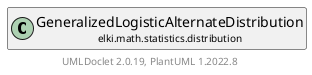 @startuml
    remove .*\.(Instance|Par|Parameterizer|Factory)$
    set namespaceSeparator none
    hide empty fields
    hide empty methods

    class "<size:14>GeneralizedLogisticAlternateDistribution.Par\n<size:10>elki.math.statistics.distribution" as elki.math.statistics.distribution.GeneralizedLogisticAlternateDistribution.Par [[GeneralizedLogisticAlternateDistribution.Par.html]] {
        ~location: double
        ~scale: double
        ~shape: double
        +configure(Parameterization): void
        +make(): GeneralizedLogisticAlternateDistribution
    }

    interface "<size:14>Distribution.Parameterizer\n<size:10>elki.math.statistics.distribution" as elki.math.statistics.distribution.Distribution.Parameterizer [[Distribution.Parameterizer.html]]
    class "<size:14>GeneralizedLogisticAlternateDistribution\n<size:10>elki.math.statistics.distribution" as elki.math.statistics.distribution.GeneralizedLogisticAlternateDistribution [[GeneralizedLogisticAlternateDistribution.html]]

    elki.math.statistics.distribution.Distribution.Parameterizer <|.. elki.math.statistics.distribution.GeneralizedLogisticAlternateDistribution.Par
    elki.math.statistics.distribution.GeneralizedLogisticAlternateDistribution +-- elki.math.statistics.distribution.GeneralizedLogisticAlternateDistribution.Par

    center footer UMLDoclet 2.0.19, PlantUML 1.2022.8
@enduml
